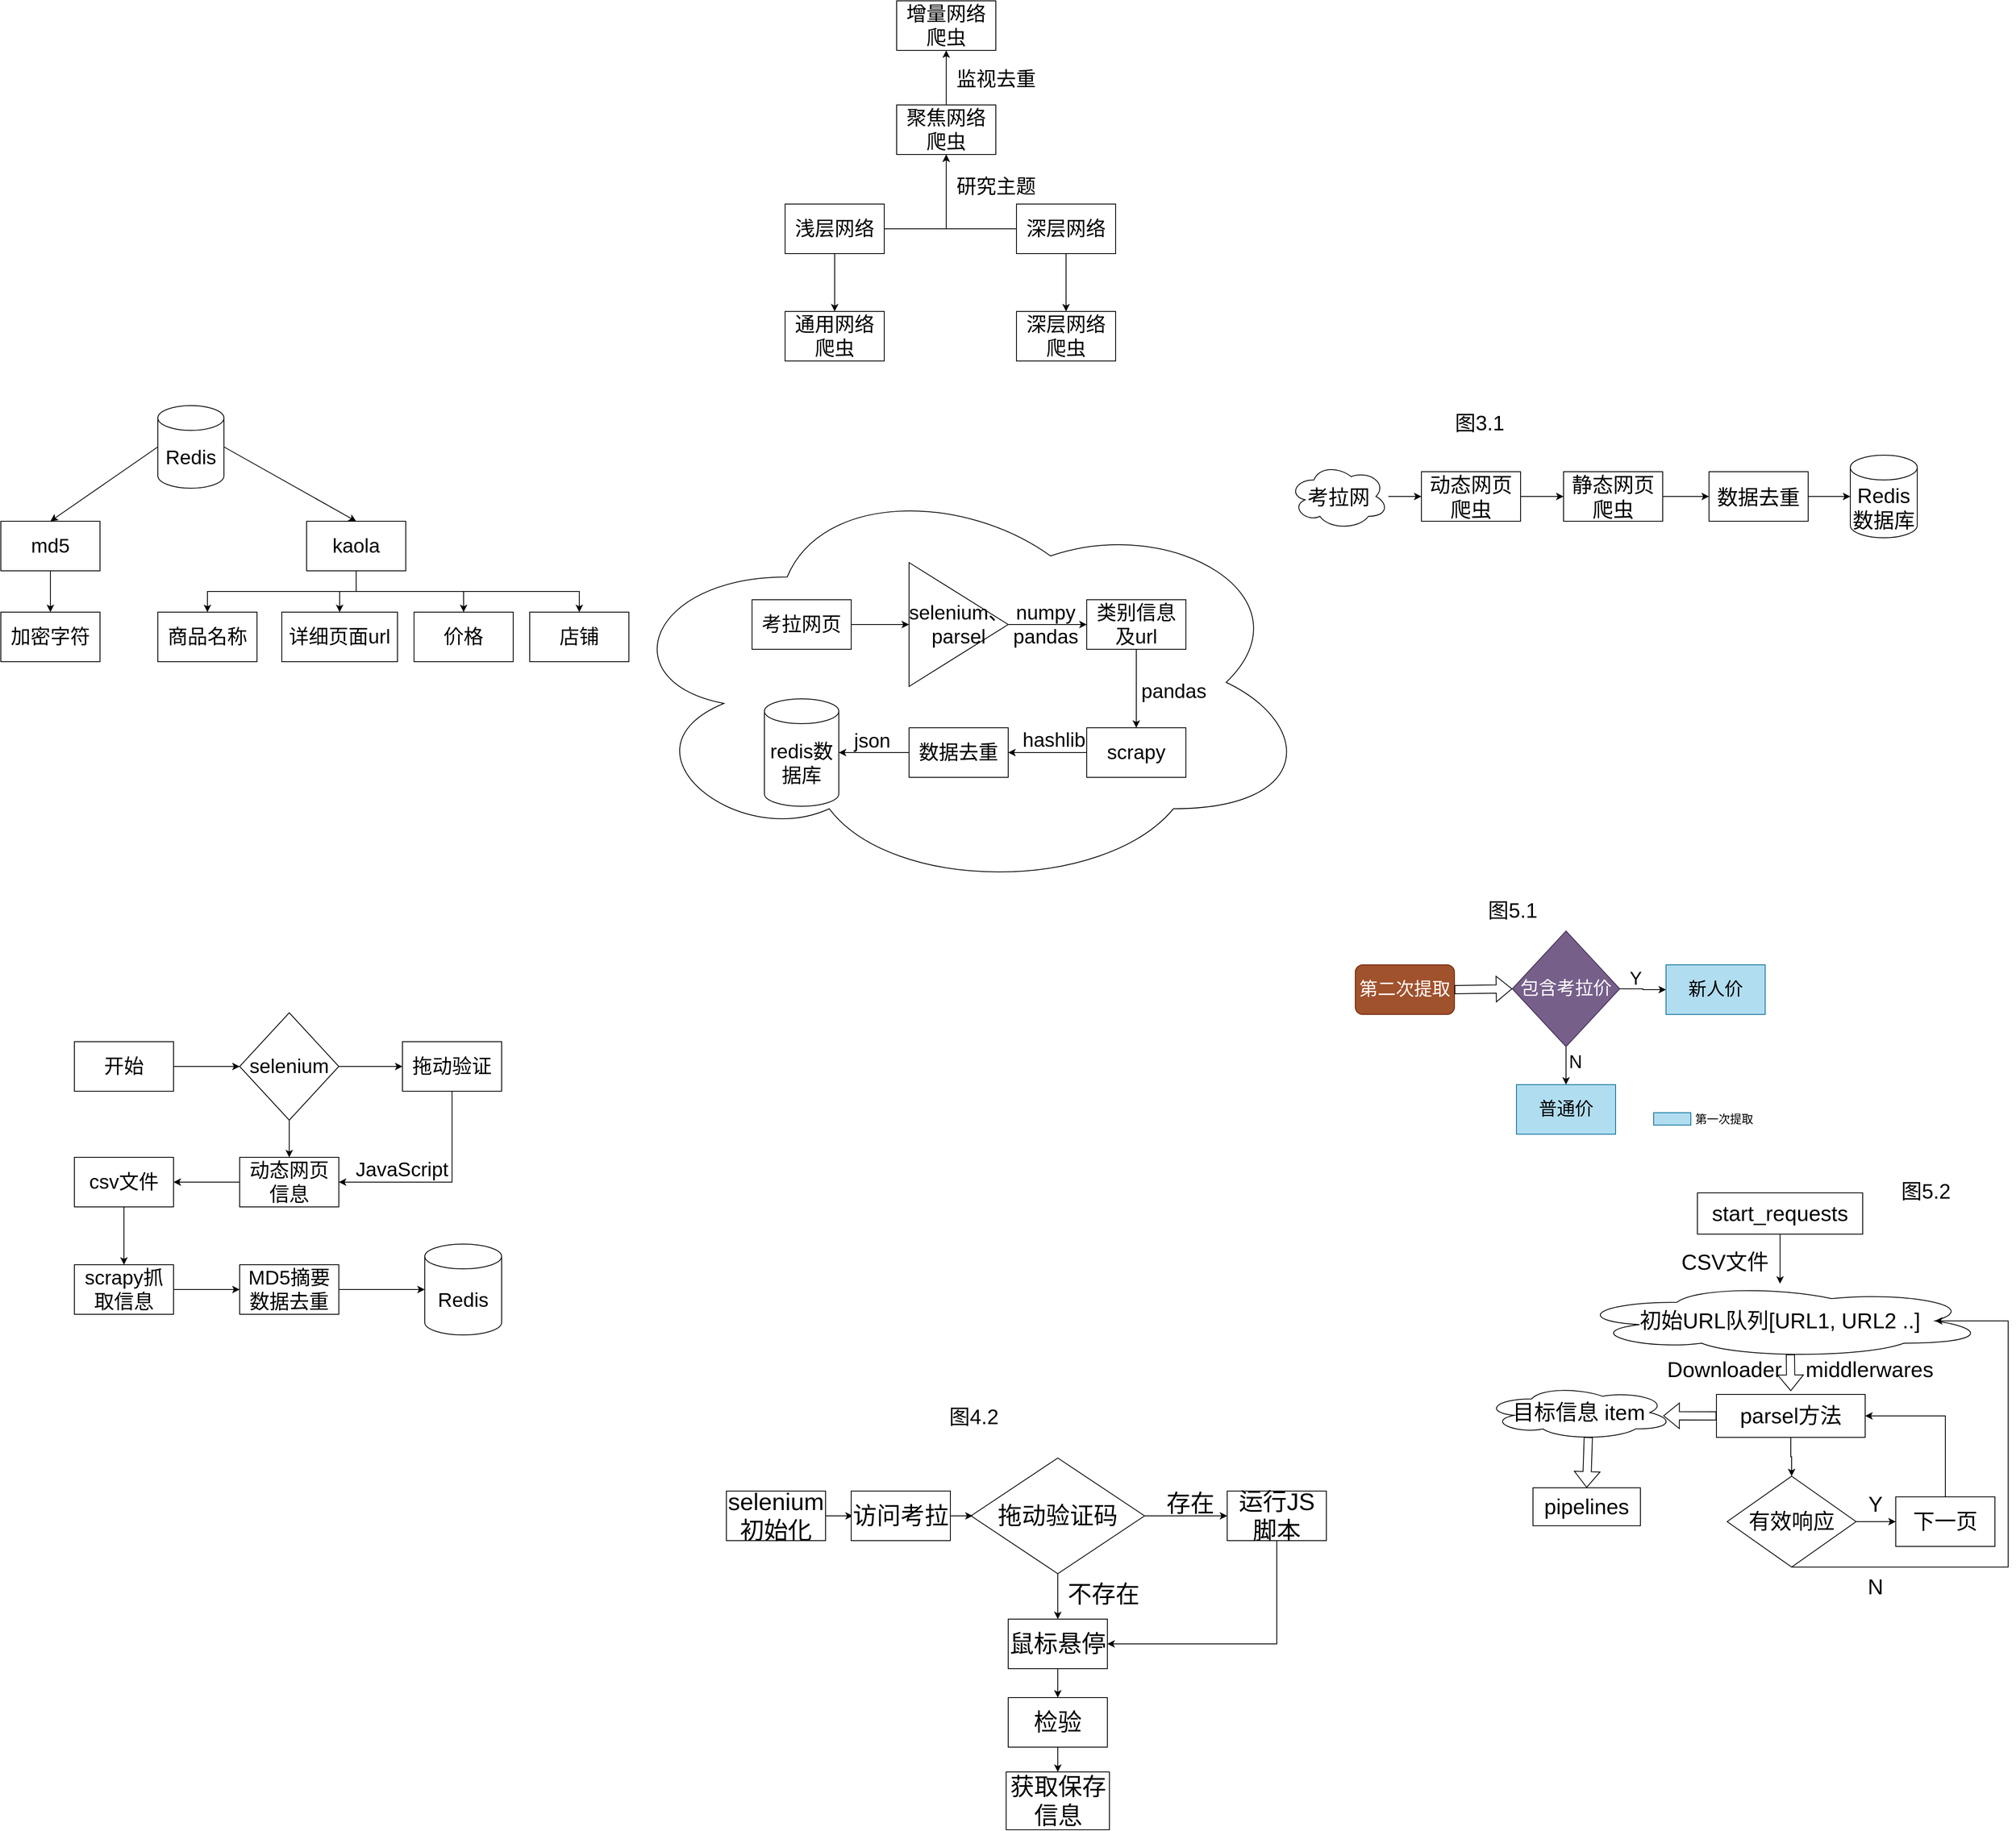 <mxfile version="18.0.6" type="github">
  <diagram id="1w85TkwoUpCY9jOjyx7p" name="Page-1">
    <mxGraphModel dx="2047" dy="680" grid="1" gridSize="10" guides="1" tooltips="1" connect="1" arrows="1" fold="1" page="1" pageScale="1" pageWidth="850" pageHeight="1100" math="0" shadow="0">
      <root>
        <mxCell id="0" />
        <mxCell id="1" parent="0" />
        <mxCell id="1Z1Px9DvIktchuEDFM6v-30" value="" style="ellipse;shape=cloud;whiteSpace=wrap;html=1;fontSize=24;" parent="1" vertex="1">
          <mxGeometry x="-40" y="580" width="850" height="510" as="geometry" />
        </mxCell>
        <mxCell id="1Z1Px9DvIktchuEDFM6v-8" style="edgeStyle=orthogonalEdgeStyle;rounded=0;orthogonalLoop=1;jettySize=auto;html=1;exitX=1;exitY=0.5;exitDx=0;exitDy=0;entryX=0.5;entryY=1;entryDx=0;entryDy=0;fontSize=24;" parent="1" source="1Z1Px9DvIktchuEDFM6v-1" target="1Z1Px9DvIktchuEDFM6v-5" edge="1">
          <mxGeometry relative="1" as="geometry" />
        </mxCell>
        <mxCell id="1Z1Px9DvIktchuEDFM6v-12" style="edgeStyle=orthogonalEdgeStyle;rounded=0;orthogonalLoop=1;jettySize=auto;html=1;exitX=0.5;exitY=1;exitDx=0;exitDy=0;entryX=0.5;entryY=0;entryDx=0;entryDy=0;fontSize=24;" parent="1" source="1Z1Px9DvIktchuEDFM6v-1" target="1Z1Px9DvIktchuEDFM6v-3" edge="1">
          <mxGeometry relative="1" as="geometry" />
        </mxCell>
        <mxCell id="1Z1Px9DvIktchuEDFM6v-1" value="浅层网络" style="rounded=0;whiteSpace=wrap;html=1;fontSize=24;" parent="1" vertex="1">
          <mxGeometry x="170" y="256" width="120" height="60" as="geometry" />
        </mxCell>
        <mxCell id="1Z1Px9DvIktchuEDFM6v-11" style="edgeStyle=orthogonalEdgeStyle;rounded=0;orthogonalLoop=1;jettySize=auto;html=1;exitX=0;exitY=0.5;exitDx=0;exitDy=0;entryX=0.5;entryY=1;entryDx=0;entryDy=0;fontSize=24;" parent="1" source="1Z1Px9DvIktchuEDFM6v-2" target="1Z1Px9DvIktchuEDFM6v-5" edge="1">
          <mxGeometry relative="1" as="geometry" />
        </mxCell>
        <mxCell id="1Z1Px9DvIktchuEDFM6v-13" style="edgeStyle=orthogonalEdgeStyle;rounded=0;orthogonalLoop=1;jettySize=auto;html=1;exitX=0.5;exitY=1;exitDx=0;exitDy=0;entryX=0.5;entryY=0;entryDx=0;entryDy=0;fontSize=24;" parent="1" source="1Z1Px9DvIktchuEDFM6v-2" target="1Z1Px9DvIktchuEDFM6v-4" edge="1">
          <mxGeometry relative="1" as="geometry" />
        </mxCell>
        <mxCell id="1Z1Px9DvIktchuEDFM6v-2" value="深层网络" style="rounded=0;whiteSpace=wrap;html=1;fontSize=24;" parent="1" vertex="1">
          <mxGeometry x="450" y="256" width="120" height="60" as="geometry" />
        </mxCell>
        <mxCell id="1Z1Px9DvIktchuEDFM6v-3" value="通用网络爬虫" style="rounded=0;whiteSpace=wrap;html=1;fontSize=24;" parent="1" vertex="1">
          <mxGeometry x="170" y="386" width="120" height="60" as="geometry" />
        </mxCell>
        <mxCell id="1Z1Px9DvIktchuEDFM6v-4" value="深层网络爬虫" style="rounded=0;whiteSpace=wrap;html=1;fontSize=24;" parent="1" vertex="1">
          <mxGeometry x="450" y="386" width="120" height="60" as="geometry" />
        </mxCell>
        <mxCell id="1Z1Px9DvIktchuEDFM6v-15" style="edgeStyle=orthogonalEdgeStyle;rounded=0;orthogonalLoop=1;jettySize=auto;html=1;exitX=0.5;exitY=0;exitDx=0;exitDy=0;entryX=0.5;entryY=1;entryDx=0;entryDy=0;fontSize=24;" parent="1" source="1Z1Px9DvIktchuEDFM6v-5" target="1Z1Px9DvIktchuEDFM6v-14" edge="1">
          <mxGeometry relative="1" as="geometry" />
        </mxCell>
        <mxCell id="1Z1Px9DvIktchuEDFM6v-5" value="聚焦网络爬虫" style="rounded=0;whiteSpace=wrap;html=1;fontSize=24;" parent="1" vertex="1">
          <mxGeometry x="305" y="136" width="120" height="60" as="geometry" />
        </mxCell>
        <mxCell id="1Z1Px9DvIktchuEDFM6v-10" value="研究主题" style="text;html=1;align=center;verticalAlign=middle;resizable=0;points=[];autosize=1;strokeColor=none;fillColor=none;fontSize=24;" parent="1" vertex="1">
          <mxGeometry x="370" y="220" width="110" height="30" as="geometry" />
        </mxCell>
        <mxCell id="1Z1Px9DvIktchuEDFM6v-14" value="增量网络爬虫" style="rounded=0;whiteSpace=wrap;html=1;fontSize=24;" parent="1" vertex="1">
          <mxGeometry x="305" y="10" width="120" height="60" as="geometry" />
        </mxCell>
        <mxCell id="1Z1Px9DvIktchuEDFM6v-17" value="监视去重" style="text;html=1;align=center;verticalAlign=middle;resizable=0;points=[];autosize=1;strokeColor=none;fillColor=none;fontSize=24;" parent="1" vertex="1">
          <mxGeometry x="370" y="90" width="110" height="30" as="geometry" />
        </mxCell>
        <mxCell id="1Z1Px9DvIktchuEDFM6v-20" style="edgeStyle=orthogonalEdgeStyle;rounded=0;orthogonalLoop=1;jettySize=auto;html=1;exitX=1;exitY=0.5;exitDx=0;exitDy=0;fontSize=24;" parent="1" source="1Z1Px9DvIktchuEDFM6v-18" target="1Z1Px9DvIktchuEDFM6v-19" edge="1">
          <mxGeometry relative="1" as="geometry" />
        </mxCell>
        <mxCell id="1Z1Px9DvIktchuEDFM6v-18" value="考拉网页" style="rounded=0;whiteSpace=wrap;html=1;fontSize=24;" parent="1" vertex="1">
          <mxGeometry x="130" y="735" width="120" height="60" as="geometry" />
        </mxCell>
        <mxCell id="1Z1Px9DvIktchuEDFM6v-22" value="" style="edgeStyle=orthogonalEdgeStyle;rounded=0;orthogonalLoop=1;jettySize=auto;html=1;fontSize=24;" parent="1" source="1Z1Px9DvIktchuEDFM6v-19" target="1Z1Px9DvIktchuEDFM6v-21" edge="1">
          <mxGeometry relative="1" as="geometry" />
        </mxCell>
        <mxCell id="1Z1Px9DvIktchuEDFM6v-19" value="selenium、parsel" style="triangle;whiteSpace=wrap;html=1;fontSize=24;" parent="1" vertex="1">
          <mxGeometry x="320" y="690" width="120" height="150" as="geometry" />
        </mxCell>
        <mxCell id="1Z1Px9DvIktchuEDFM6v-26" style="edgeStyle=orthogonalEdgeStyle;rounded=0;orthogonalLoop=1;jettySize=auto;html=1;exitX=0.5;exitY=1;exitDx=0;exitDy=0;entryX=0.5;entryY=0;entryDx=0;entryDy=0;fontSize=24;" parent="1" source="1Z1Px9DvIktchuEDFM6v-21" target="1Z1Px9DvIktchuEDFM6v-24" edge="1">
          <mxGeometry relative="1" as="geometry" />
        </mxCell>
        <mxCell id="1Z1Px9DvIktchuEDFM6v-21" value="类别信息及url" style="rounded=0;whiteSpace=wrap;html=1;fontSize=24;" parent="1" vertex="1">
          <mxGeometry x="535" y="735" width="120" height="60" as="geometry" />
        </mxCell>
        <mxCell id="1Z1Px9DvIktchuEDFM6v-23" value="redis数据库" style="shape=cylinder3;whiteSpace=wrap;html=1;boundedLbl=1;backgroundOutline=1;size=15;fontSize=24;" parent="1" vertex="1">
          <mxGeometry x="145" y="855" width="90" height="130" as="geometry" />
        </mxCell>
        <mxCell id="1Z1Px9DvIktchuEDFM6v-27" style="edgeStyle=orthogonalEdgeStyle;rounded=0;orthogonalLoop=1;jettySize=auto;html=1;exitX=0;exitY=0.5;exitDx=0;exitDy=0;entryX=1;entryY=0.5;entryDx=0;entryDy=0;fontSize=24;" parent="1" source="1Z1Px9DvIktchuEDFM6v-24" target="1Z1Px9DvIktchuEDFM6v-25" edge="1">
          <mxGeometry relative="1" as="geometry" />
        </mxCell>
        <mxCell id="1Z1Px9DvIktchuEDFM6v-24" value="scrapy" style="rounded=0;whiteSpace=wrap;html=1;fontSize=24;" parent="1" vertex="1">
          <mxGeometry x="535" y="890" width="120" height="60" as="geometry" />
        </mxCell>
        <mxCell id="1Z1Px9DvIktchuEDFM6v-29" value="" style="edgeStyle=orthogonalEdgeStyle;rounded=0;orthogonalLoop=1;jettySize=auto;html=1;fontSize=24;" parent="1" source="1Z1Px9DvIktchuEDFM6v-25" target="1Z1Px9DvIktchuEDFM6v-23" edge="1">
          <mxGeometry relative="1" as="geometry" />
        </mxCell>
        <mxCell id="1Z1Px9DvIktchuEDFM6v-25" value="数据去重" style="rounded=0;whiteSpace=wrap;html=1;fontSize=24;" parent="1" vertex="1">
          <mxGeometry x="320" y="890" width="120" height="60" as="geometry" />
        </mxCell>
        <mxCell id="1Z1Px9DvIktchuEDFM6v-31" value="&lt;div&gt;numpy&lt;/div&gt;&lt;div&gt;pandas&lt;/div&gt;" style="text;html=1;align=center;verticalAlign=middle;resizable=0;points=[];autosize=1;strokeColor=none;fillColor=none;fontSize=24;" parent="1" vertex="1">
          <mxGeometry x="440" y="735" width="90" height="60" as="geometry" />
        </mxCell>
        <mxCell id="1Z1Px9DvIktchuEDFM6v-32" value="&lt;div&gt;pandas&lt;/div&gt;&lt;div&gt;&lt;br&gt;&lt;/div&gt;" style="text;html=1;align=center;verticalAlign=middle;resizable=0;points=[];autosize=1;strokeColor=none;fillColor=none;fontSize=24;" parent="1" vertex="1">
          <mxGeometry x="595" y="830" width="90" height="60" as="geometry" />
        </mxCell>
        <mxCell id="1Z1Px9DvIktchuEDFM6v-33" value="&lt;div&gt;json&lt;/div&gt;&lt;div&gt;&lt;br&gt;&lt;/div&gt;" style="text;html=1;align=center;verticalAlign=middle;resizable=0;points=[];autosize=1;strokeColor=none;fillColor=none;fontSize=24;" parent="1" vertex="1">
          <mxGeometry x="245" y="890" width="60" height="60" as="geometry" />
        </mxCell>
        <mxCell id="1Z1Px9DvIktchuEDFM6v-35" value="&lt;div&gt;hashlib&lt;/div&gt;" style="text;html=1;align=center;verticalAlign=middle;resizable=0;points=[];autosize=1;strokeColor=none;fillColor=none;fontSize=24;" parent="1" vertex="1">
          <mxGeometry x="450" y="890" width="90" height="30" as="geometry" />
        </mxCell>
        <mxCell id="1Z1Px9DvIktchuEDFM6v-47" value="" style="edgeStyle=orthogonalEdgeStyle;rounded=0;orthogonalLoop=1;jettySize=auto;html=1;fontSize=24;" parent="1" source="1Z1Px9DvIktchuEDFM6v-36" target="1Z1Px9DvIktchuEDFM6v-39" edge="1">
          <mxGeometry relative="1" as="geometry" />
        </mxCell>
        <mxCell id="1Z1Px9DvIktchuEDFM6v-36" value="md5" style="whiteSpace=wrap;html=1;fontSize=24;" parent="1" vertex="1">
          <mxGeometry x="-779" y="640" width="120" height="60" as="geometry" />
        </mxCell>
        <mxCell id="1Z1Px9DvIktchuEDFM6v-37" value="Redis" style="shape=cylinder3;whiteSpace=wrap;html=1;boundedLbl=1;backgroundOutline=1;size=15;fontSize=24;" parent="1" vertex="1">
          <mxGeometry x="-589" y="500" width="80" height="100" as="geometry" />
        </mxCell>
        <mxCell id="1Z1Px9DvIktchuEDFM6v-50" style="edgeStyle=orthogonalEdgeStyle;rounded=0;orthogonalLoop=1;jettySize=auto;html=1;exitX=0.5;exitY=1;exitDx=0;exitDy=0;fontSize=24;" parent="1" source="1Z1Px9DvIktchuEDFM6v-38" target="1Z1Px9DvIktchuEDFM6v-40" edge="1">
          <mxGeometry relative="1" as="geometry" />
        </mxCell>
        <mxCell id="1Z1Px9DvIktchuEDFM6v-51" style="edgeStyle=orthogonalEdgeStyle;rounded=0;orthogonalLoop=1;jettySize=auto;html=1;exitX=0.5;exitY=1;exitDx=0;exitDy=0;fontSize=24;" parent="1" source="1Z1Px9DvIktchuEDFM6v-38" target="1Z1Px9DvIktchuEDFM6v-41" edge="1">
          <mxGeometry relative="1" as="geometry" />
        </mxCell>
        <mxCell id="1Z1Px9DvIktchuEDFM6v-52" style="edgeStyle=orthogonalEdgeStyle;rounded=0;orthogonalLoop=1;jettySize=auto;html=1;exitX=0.5;exitY=1;exitDx=0;exitDy=0;fontSize=24;" parent="1" source="1Z1Px9DvIktchuEDFM6v-38" target="1Z1Px9DvIktchuEDFM6v-42" edge="1">
          <mxGeometry relative="1" as="geometry" />
        </mxCell>
        <mxCell id="1Z1Px9DvIktchuEDFM6v-53" style="edgeStyle=orthogonalEdgeStyle;rounded=0;orthogonalLoop=1;jettySize=auto;html=1;exitX=0.5;exitY=1;exitDx=0;exitDy=0;fontSize=24;" parent="1" source="1Z1Px9DvIktchuEDFM6v-38" target="1Z1Px9DvIktchuEDFM6v-43" edge="1">
          <mxGeometry relative="1" as="geometry" />
        </mxCell>
        <mxCell id="1Z1Px9DvIktchuEDFM6v-38" value="kaola" style="rounded=0;whiteSpace=wrap;html=1;fontSize=24;" parent="1" vertex="1">
          <mxGeometry x="-409" y="640" width="120" height="60" as="geometry" />
        </mxCell>
        <mxCell id="1Z1Px9DvIktchuEDFM6v-39" value="加密字符" style="rounded=0;whiteSpace=wrap;html=1;fontSize=24;" parent="1" vertex="1">
          <mxGeometry x="-779" y="750" width="120" height="60" as="geometry" />
        </mxCell>
        <mxCell id="1Z1Px9DvIktchuEDFM6v-40" value="商品名称" style="rounded=0;whiteSpace=wrap;html=1;fontSize=24;" parent="1" vertex="1">
          <mxGeometry x="-589" y="750" width="120" height="60" as="geometry" />
        </mxCell>
        <mxCell id="1Z1Px9DvIktchuEDFM6v-41" value="详细页面url" style="rounded=0;whiteSpace=wrap;html=1;fontSize=24;" parent="1" vertex="1">
          <mxGeometry x="-439" y="750" width="140" height="60" as="geometry" />
        </mxCell>
        <mxCell id="1Z1Px9DvIktchuEDFM6v-42" value="价格" style="rounded=0;whiteSpace=wrap;html=1;fontSize=24;" parent="1" vertex="1">
          <mxGeometry x="-279" y="750" width="120" height="60" as="geometry" />
        </mxCell>
        <mxCell id="1Z1Px9DvIktchuEDFM6v-43" value="店铺" style="rounded=0;whiteSpace=wrap;html=1;fontSize=24;" parent="1" vertex="1">
          <mxGeometry x="-139" y="750" width="120" height="60" as="geometry" />
        </mxCell>
        <mxCell id="1Z1Px9DvIktchuEDFM6v-45" value="" style="endArrow=classic;html=1;rounded=0;fontSize=24;exitX=1;exitY=0.5;exitDx=0;exitDy=0;exitPerimeter=0;entryX=0.5;entryY=0;entryDx=0;entryDy=0;" parent="1" source="1Z1Px9DvIktchuEDFM6v-37" target="1Z1Px9DvIktchuEDFM6v-38" edge="1">
          <mxGeometry width="50" height="50" relative="1" as="geometry">
            <mxPoint x="-470" y="670" as="sourcePoint" />
            <mxPoint x="-420" y="620" as="targetPoint" />
          </mxGeometry>
        </mxCell>
        <mxCell id="1Z1Px9DvIktchuEDFM6v-46" value="" style="endArrow=classic;html=1;rounded=0;fontSize=24;exitX=0;exitY=0.5;exitDx=0;exitDy=0;exitPerimeter=0;entryX=0.5;entryY=0;entryDx=0;entryDy=0;" parent="1" source="1Z1Px9DvIktchuEDFM6v-37" target="1Z1Px9DvIktchuEDFM6v-36" edge="1">
          <mxGeometry width="50" height="50" relative="1" as="geometry">
            <mxPoint x="-470" y="670" as="sourcePoint" />
            <mxPoint x="-420" y="620" as="targetPoint" />
          </mxGeometry>
        </mxCell>
        <mxCell id="1Z1Px9DvIktchuEDFM6v-57" value="" style="edgeStyle=orthogonalEdgeStyle;rounded=0;orthogonalLoop=1;jettySize=auto;html=1;fontSize=24;" parent="1" source="1Z1Px9DvIktchuEDFM6v-54" target="1Z1Px9DvIktchuEDFM6v-56" edge="1">
          <mxGeometry relative="1" as="geometry" />
        </mxCell>
        <mxCell id="1Z1Px9DvIktchuEDFM6v-54" value="开始" style="rounded=0;whiteSpace=wrap;html=1;fontSize=24;" parent="1" vertex="1">
          <mxGeometry x="-690" y="1270" width="120" height="60" as="geometry" />
        </mxCell>
        <mxCell id="1Z1Px9DvIktchuEDFM6v-61" style="edgeStyle=orthogonalEdgeStyle;rounded=0;orthogonalLoop=1;jettySize=auto;html=1;entryX=1;entryY=0.5;entryDx=0;entryDy=0;fontSize=24;exitX=0.5;exitY=1;exitDx=0;exitDy=0;" parent="1" source="1Z1Px9DvIktchuEDFM6v-55" target="1Z1Px9DvIktchuEDFM6v-58" edge="1">
          <mxGeometry relative="1" as="geometry">
            <mxPoint x="-230" y="1370" as="sourcePoint" />
            <Array as="points">
              <mxPoint x="-233" y="1440" />
            </Array>
          </mxGeometry>
        </mxCell>
        <mxCell id="1Z1Px9DvIktchuEDFM6v-55" value="拖动验证" style="rounded=0;whiteSpace=wrap;html=1;fontSize=24;" parent="1" vertex="1">
          <mxGeometry x="-293" y="1270" width="120" height="60" as="geometry" />
        </mxCell>
        <mxCell id="1Z1Px9DvIktchuEDFM6v-59" value="" style="edgeStyle=orthogonalEdgeStyle;rounded=0;orthogonalLoop=1;jettySize=auto;html=1;fontSize=24;" parent="1" source="1Z1Px9DvIktchuEDFM6v-56" target="1Z1Px9DvIktchuEDFM6v-58" edge="1">
          <mxGeometry relative="1" as="geometry" />
        </mxCell>
        <mxCell id="1Z1Px9DvIktchuEDFM6v-60" value="" style="edgeStyle=orthogonalEdgeStyle;rounded=0;orthogonalLoop=1;jettySize=auto;html=1;fontSize=24;" parent="1" source="1Z1Px9DvIktchuEDFM6v-56" target="1Z1Px9DvIktchuEDFM6v-55" edge="1">
          <mxGeometry relative="1" as="geometry" />
        </mxCell>
        <mxCell id="1Z1Px9DvIktchuEDFM6v-56" value="selenium" style="rhombus;whiteSpace=wrap;html=1;fontSize=24;" parent="1" vertex="1">
          <mxGeometry x="-490" y="1235" width="120" height="130" as="geometry" />
        </mxCell>
        <mxCell id="1Z1Px9DvIktchuEDFM6v-64" value="" style="edgeStyle=orthogonalEdgeStyle;rounded=0;orthogonalLoop=1;jettySize=auto;html=1;fontSize=24;" parent="1" source="1Z1Px9DvIktchuEDFM6v-58" target="1Z1Px9DvIktchuEDFM6v-63" edge="1">
          <mxGeometry relative="1" as="geometry" />
        </mxCell>
        <mxCell id="1Z1Px9DvIktchuEDFM6v-58" value="动态网页信息" style="rounded=0;whiteSpace=wrap;html=1;fontSize=24;" parent="1" vertex="1">
          <mxGeometry x="-490" y="1410" width="120" height="60" as="geometry" />
        </mxCell>
        <mxCell id="1Z1Px9DvIktchuEDFM6v-62" value="JavaScript" style="text;html=1;align=center;verticalAlign=middle;resizable=0;points=[];autosize=1;strokeColor=none;fillColor=none;fontSize=24;" parent="1" vertex="1">
          <mxGeometry x="-359" y="1410" width="130" height="30" as="geometry" />
        </mxCell>
        <mxCell id="1Z1Px9DvIktchuEDFM6v-68" value="" style="edgeStyle=orthogonalEdgeStyle;rounded=0;orthogonalLoop=1;jettySize=auto;html=1;fontSize=24;" parent="1" source="1Z1Px9DvIktchuEDFM6v-63" target="1Z1Px9DvIktchuEDFM6v-65" edge="1">
          <mxGeometry relative="1" as="geometry" />
        </mxCell>
        <mxCell id="1Z1Px9DvIktchuEDFM6v-63" value="csv文件" style="rounded=0;whiteSpace=wrap;html=1;fontSize=24;" parent="1" vertex="1">
          <mxGeometry x="-690" y="1410" width="120" height="60" as="geometry" />
        </mxCell>
        <mxCell id="1Z1Px9DvIktchuEDFM6v-69" value="" style="edgeStyle=orthogonalEdgeStyle;rounded=0;orthogonalLoop=1;jettySize=auto;html=1;fontSize=24;" parent="1" source="1Z1Px9DvIktchuEDFM6v-65" target="1Z1Px9DvIktchuEDFM6v-66" edge="1">
          <mxGeometry relative="1" as="geometry" />
        </mxCell>
        <mxCell id="1Z1Px9DvIktchuEDFM6v-65" value="scrapy抓取信息" style="rounded=0;whiteSpace=wrap;html=1;fontSize=24;" parent="1" vertex="1">
          <mxGeometry x="-690" y="1540" width="120" height="60" as="geometry" />
        </mxCell>
        <mxCell id="1Z1Px9DvIktchuEDFM6v-70" value="" style="edgeStyle=orthogonalEdgeStyle;rounded=0;orthogonalLoop=1;jettySize=auto;html=1;fontSize=24;" parent="1" source="1Z1Px9DvIktchuEDFM6v-66" target="1Z1Px9DvIktchuEDFM6v-67" edge="1">
          <mxGeometry relative="1" as="geometry" />
        </mxCell>
        <mxCell id="1Z1Px9DvIktchuEDFM6v-66" value="MD5摘要数据去重" style="rounded=0;whiteSpace=wrap;html=1;fontSize=24;" parent="1" vertex="1">
          <mxGeometry x="-490" y="1540" width="120" height="60" as="geometry" />
        </mxCell>
        <mxCell id="1Z1Px9DvIktchuEDFM6v-67" value="Redis" style="shape=cylinder3;whiteSpace=wrap;html=1;boundedLbl=1;backgroundOutline=1;size=15;fontSize=24;" parent="1" vertex="1">
          <mxGeometry x="-266" y="1515" width="93" height="110" as="geometry" />
        </mxCell>
        <mxCell id="UPpppgBqCLEwO8KouM9r-15" style="edgeStyle=orthogonalEdgeStyle;rounded=0;orthogonalLoop=1;jettySize=auto;html=1;exitX=1;exitY=0.5;exitDx=0;exitDy=0;entryX=0;entryY=0.5;entryDx=0;entryDy=0;fontSize=29;" parent="1" source="UPpppgBqCLEwO8KouM9r-2" target="UPpppgBqCLEwO8KouM9r-6" edge="1">
          <mxGeometry relative="1" as="geometry" />
        </mxCell>
        <mxCell id="UPpppgBqCLEwO8KouM9r-17" style="edgeStyle=orthogonalEdgeStyle;rounded=0;orthogonalLoop=1;jettySize=auto;html=1;exitX=0.5;exitY=1;exitDx=0;exitDy=0;entryX=0.5;entryY=0;entryDx=0;entryDy=0;fontSize=29;" parent="1" source="UPpppgBqCLEwO8KouM9r-2" target="UPpppgBqCLEwO8KouM9r-7" edge="1">
          <mxGeometry relative="1" as="geometry" />
        </mxCell>
        <mxCell id="UPpppgBqCLEwO8KouM9r-2" value="拖动验证码" style="rhombus;whiteSpace=wrap;html=1;fontSize=29;" parent="1" vertex="1">
          <mxGeometry x="395" y="1774" width="210" height="140" as="geometry" />
        </mxCell>
        <mxCell id="gC9EIDNUOSozaCEV3xEk-11" style="edgeStyle=orthogonalEdgeStyle;rounded=0;orthogonalLoop=1;jettySize=auto;html=1;fontSize=25;" edge="1" parent="1" source="UPpppgBqCLEwO8KouM9r-3">
          <mxGeometry relative="1" as="geometry">
            <mxPoint x="252" y="1844" as="targetPoint" />
          </mxGeometry>
        </mxCell>
        <mxCell id="UPpppgBqCLEwO8KouM9r-3" value="selenium初始化" style="rounded=0;whiteSpace=wrap;html=1;fontSize=29;" parent="1" vertex="1">
          <mxGeometry x="99" y="1814" width="120" height="60" as="geometry" />
        </mxCell>
        <mxCell id="gC9EIDNUOSozaCEV3xEk-14" value="" style="edgeStyle=orthogonalEdgeStyle;rounded=0;orthogonalLoop=1;jettySize=auto;html=1;fontSize=25;" edge="1" parent="1" source="UPpppgBqCLEwO8KouM9r-4">
          <mxGeometry relative="1" as="geometry">
            <mxPoint x="397" y="1844" as="targetPoint" />
          </mxGeometry>
        </mxCell>
        <mxCell id="UPpppgBqCLEwO8KouM9r-4" value="访问考拉" style="rounded=0;whiteSpace=wrap;html=1;fontSize=29;" parent="1" vertex="1">
          <mxGeometry x="250" y="1814" width="120" height="60" as="geometry" />
        </mxCell>
        <mxCell id="UPpppgBqCLEwO8KouM9r-16" style="edgeStyle=orthogonalEdgeStyle;rounded=0;orthogonalLoop=1;jettySize=auto;html=1;exitX=0.5;exitY=1;exitDx=0;exitDy=0;entryX=1;entryY=0.5;entryDx=0;entryDy=0;fontSize=29;" parent="1" source="UPpppgBqCLEwO8KouM9r-6" target="UPpppgBqCLEwO8KouM9r-7" edge="1">
          <mxGeometry relative="1" as="geometry" />
        </mxCell>
        <mxCell id="UPpppgBqCLEwO8KouM9r-6" value="运行JS脚本" style="rounded=0;whiteSpace=wrap;html=1;fontSize=29;" parent="1" vertex="1">
          <mxGeometry x="705" y="1814" width="120" height="60" as="geometry" />
        </mxCell>
        <mxCell id="gC9EIDNUOSozaCEV3xEk-15" value="" style="edgeStyle=orthogonalEdgeStyle;rounded=0;orthogonalLoop=1;jettySize=auto;html=1;fontSize=25;" edge="1" parent="1" source="UPpppgBqCLEwO8KouM9r-7" target="UPpppgBqCLEwO8KouM9r-8">
          <mxGeometry relative="1" as="geometry" />
        </mxCell>
        <mxCell id="UPpppgBqCLEwO8KouM9r-7" value="鼠标悬停" style="rounded=0;whiteSpace=wrap;html=1;fontSize=29;" parent="1" vertex="1">
          <mxGeometry x="440" y="1969" width="120" height="60" as="geometry" />
        </mxCell>
        <mxCell id="gC9EIDNUOSozaCEV3xEk-18" value="" style="edgeStyle=orthogonalEdgeStyle;rounded=0;orthogonalLoop=1;jettySize=auto;html=1;fontSize=25;" edge="1" parent="1" source="UPpppgBqCLEwO8KouM9r-8" target="UPpppgBqCLEwO8KouM9r-9">
          <mxGeometry relative="1" as="geometry" />
        </mxCell>
        <mxCell id="UPpppgBqCLEwO8KouM9r-8" value="检验" style="rounded=0;whiteSpace=wrap;html=1;fontSize=29;" parent="1" vertex="1">
          <mxGeometry x="440" y="2064" width="120" height="60" as="geometry" />
        </mxCell>
        <mxCell id="UPpppgBqCLEwO8KouM9r-9" value="获取保存信息" style="rounded=0;whiteSpace=wrap;html=1;fontSize=29;" parent="1" vertex="1">
          <mxGeometry x="437.5" y="2154" width="125" height="70" as="geometry" />
        </mxCell>
        <mxCell id="UPpppgBqCLEwO8KouM9r-18" value="存在" style="text;html=1;align=center;verticalAlign=middle;resizable=0;points=[];autosize=1;strokeColor=none;fillColor=none;fontSize=29;" parent="1" vertex="1">
          <mxGeometry x="625" y="1809" width="70" height="40" as="geometry" />
        </mxCell>
        <mxCell id="UPpppgBqCLEwO8KouM9r-19" value="不存在" style="text;html=1;align=center;verticalAlign=middle;resizable=0;points=[];autosize=1;strokeColor=none;fillColor=none;fontSize=29;" parent="1" vertex="1">
          <mxGeometry x="505" y="1919" width="100" height="40" as="geometry" />
        </mxCell>
        <mxCell id="MWIhgwqnRfGpYeh3yyaw-1" value="&lt;font style=&quot;font-size: 22px&quot;&gt;第二次提取&lt;/font&gt;" style="rounded=1;whiteSpace=wrap;html=1;fillColor=#a0522d;fontColor=#ffffff;strokeColor=#6D1F00;" parent="1" vertex="1">
          <mxGeometry x="860" y="1177" width="120" height="60" as="geometry" />
        </mxCell>
        <mxCell id="MWIhgwqnRfGpYeh3yyaw-6" value="" style="edgeStyle=orthogonalEdgeStyle;rounded=0;orthogonalLoop=1;jettySize=auto;html=1;fontSize=22;" parent="1" source="MWIhgwqnRfGpYeh3yyaw-2" target="MWIhgwqnRfGpYeh3yyaw-4" edge="1">
          <mxGeometry relative="1" as="geometry" />
        </mxCell>
        <mxCell id="MWIhgwqnRfGpYeh3yyaw-8" value="" style="edgeStyle=orthogonalEdgeStyle;rounded=0;orthogonalLoop=1;jettySize=auto;html=1;fontSize=22;" parent="1" source="MWIhgwqnRfGpYeh3yyaw-2" target="MWIhgwqnRfGpYeh3yyaw-5" edge="1">
          <mxGeometry relative="1" as="geometry" />
        </mxCell>
        <mxCell id="MWIhgwqnRfGpYeh3yyaw-2" value="包含考拉价" style="rhombus;whiteSpace=wrap;html=1;fontSize=22;fillColor=#76608a;fontColor=#ffffff;strokeColor=#432D57;" parent="1" vertex="1">
          <mxGeometry x="1050" y="1136" width="130" height="140" as="geometry" />
        </mxCell>
        <mxCell id="MWIhgwqnRfGpYeh3yyaw-3" value="" style="shape=flexArrow;endArrow=classic;html=1;rounded=0;fontSize=22;exitX=1;exitY=0.5;exitDx=0;exitDy=0;entryX=0;entryY=0.5;entryDx=0;entryDy=0;" parent="1" source="MWIhgwqnRfGpYeh3yyaw-1" target="MWIhgwqnRfGpYeh3yyaw-2" edge="1">
          <mxGeometry width="50" height="50" relative="1" as="geometry">
            <mxPoint x="990" y="1232" as="sourcePoint" />
            <mxPoint x="1040" y="1182" as="targetPoint" />
          </mxGeometry>
        </mxCell>
        <mxCell id="MWIhgwqnRfGpYeh3yyaw-4" value="新人价" style="rounded=0;whiteSpace=wrap;html=1;fontSize=22;fillColor=#b1ddf0;strokeColor=#10739e;" parent="1" vertex="1">
          <mxGeometry x="1236" y="1177" width="120" height="60" as="geometry" />
        </mxCell>
        <mxCell id="MWIhgwqnRfGpYeh3yyaw-5" value="普通价" style="rounded=0;whiteSpace=wrap;html=1;fontSize=22;fillColor=#b1ddf0;strokeColor=#10739e;" parent="1" vertex="1">
          <mxGeometry x="1055" y="1322" width="120" height="60" as="geometry" />
        </mxCell>
        <mxCell id="MWIhgwqnRfGpYeh3yyaw-9" value="Y" style="text;html=1;align=center;verticalAlign=middle;resizable=0;points=[];autosize=1;strokeColor=none;fillColor=none;fontSize=22;" parent="1" vertex="1">
          <mxGeometry x="1184" y="1179" width="30" height="30" as="geometry" />
        </mxCell>
        <mxCell id="MWIhgwqnRfGpYeh3yyaw-10" value="N" style="text;html=1;align=center;verticalAlign=middle;resizable=0;points=[];autosize=1;strokeColor=none;fillColor=none;fontSize=22;" parent="1" vertex="1">
          <mxGeometry x="1111" y="1280" width="30" height="30" as="geometry" />
        </mxCell>
        <mxCell id="MWIhgwqnRfGpYeh3yyaw-11" value="" style="rounded=0;whiteSpace=wrap;html=1;fontSize=22;fillColor=#b1ddf0;strokeColor=#10739e;" parent="1" vertex="1">
          <mxGeometry x="1221" y="1356" width="45" height="15" as="geometry" />
        </mxCell>
        <mxCell id="MWIhgwqnRfGpYeh3yyaw-12" value="&lt;font style=&quot;font-size: 14px&quot;&gt;第一次提取&lt;/font&gt;" style="text;html=1;align=center;verticalAlign=middle;resizable=0;points=[];autosize=1;strokeColor=none;fillColor=none;fontSize=22;" parent="1" vertex="1">
          <mxGeometry x="1261" y="1347" width="90" height="30" as="geometry" />
        </mxCell>
        <mxCell id="MWIhgwqnRfGpYeh3yyaw-25" style="edgeStyle=orthogonalEdgeStyle;rounded=0;orthogonalLoop=1;jettySize=auto;html=1;exitX=0.5;exitY=1;exitDx=0;exitDy=0;fontSize=26;" parent="1" source="MWIhgwqnRfGpYeh3yyaw-16" target="MWIhgwqnRfGpYeh3yyaw-24" edge="1">
          <mxGeometry relative="1" as="geometry" />
        </mxCell>
        <mxCell id="MWIhgwqnRfGpYeh3yyaw-16" value="start_requests" style="rounded=0;whiteSpace=wrap;html=1;fontSize=26;" parent="1" vertex="1">
          <mxGeometry x="1274" y="1453" width="200" height="50" as="geometry" />
        </mxCell>
        <mxCell id="MWIhgwqnRfGpYeh3yyaw-35" value="" style="edgeStyle=orthogonalEdgeStyle;rounded=0;orthogonalLoop=1;jettySize=auto;html=1;fontSize=26;" parent="1" source="MWIhgwqnRfGpYeh3yyaw-18" target="MWIhgwqnRfGpYeh3yyaw-34" edge="1">
          <mxGeometry relative="1" as="geometry" />
        </mxCell>
        <mxCell id="MWIhgwqnRfGpYeh3yyaw-18" value="parsel方法" style="rounded=0;whiteSpace=wrap;html=1;fontSize=26;" parent="1" vertex="1">
          <mxGeometry x="1297" y="1697" width="180" height="52" as="geometry" />
        </mxCell>
        <mxCell id="MWIhgwqnRfGpYeh3yyaw-20" value="pipelines" style="rounded=0;whiteSpace=wrap;html=1;fontSize=26;" parent="1" vertex="1">
          <mxGeometry x="1075" y="1810" width="130" height="46" as="geometry" />
        </mxCell>
        <mxCell id="MWIhgwqnRfGpYeh3yyaw-22" value="CSV文件" style="text;html=1;align=center;verticalAlign=middle;resizable=0;points=[];autosize=1;strokeColor=none;fillColor=none;fontSize=26;" parent="1" vertex="1">
          <mxGeometry x="1247" y="1517" width="120" height="40" as="geometry" />
        </mxCell>
        <mxCell id="MWIhgwqnRfGpYeh3yyaw-24" value="初始URL队列[URL1, URL2 ..]" style="ellipse;shape=cloud;whiteSpace=wrap;html=1;fontSize=26;" parent="1" vertex="1">
          <mxGeometry x="1124" y="1563" width="500" height="90" as="geometry" />
        </mxCell>
        <mxCell id="MWIhgwqnRfGpYeh3yyaw-28" value="" style="shape=flexArrow;endArrow=classic;html=1;rounded=0;fontSize=26;exitX=0.525;exitY=0.949;exitDx=0;exitDy=0;exitPerimeter=0;" parent="1" source="MWIhgwqnRfGpYeh3yyaw-24" edge="1">
          <mxGeometry width="50" height="50" relative="1" as="geometry">
            <mxPoint x="1560" y="1733" as="sourcePoint" />
            <mxPoint x="1387" y="1693" as="targetPoint" />
          </mxGeometry>
        </mxCell>
        <mxCell id="MWIhgwqnRfGpYeh3yyaw-29" value="目标信息 item" style="ellipse;shape=cloud;whiteSpace=wrap;html=1;fontSize=26;" parent="1" vertex="1">
          <mxGeometry x="1016" y="1686" width="229" height="66" as="geometry" />
        </mxCell>
        <mxCell id="MWIhgwqnRfGpYeh3yyaw-30" value="" style="shape=flexArrow;endArrow=classic;html=1;rounded=0;fontSize=26;entryX=0.946;entryY=0.558;entryDx=0;entryDy=0;entryPerimeter=0;exitX=0;exitY=0.5;exitDx=0;exitDy=0;" parent="1" source="MWIhgwqnRfGpYeh3yyaw-18" target="MWIhgwqnRfGpYeh3yyaw-29" edge="1">
          <mxGeometry width="50" height="50" relative="1" as="geometry">
            <mxPoint x="1090" y="1863" as="sourcePoint" />
            <mxPoint x="1140" y="1813" as="targetPoint" />
          </mxGeometry>
        </mxCell>
        <mxCell id="MWIhgwqnRfGpYeh3yyaw-31" value="" style="shape=flexArrow;endArrow=classic;html=1;rounded=0;fontSize=26;entryX=0.5;entryY=0;entryDx=0;entryDy=0;exitX=0.55;exitY=0.95;exitDx=0;exitDy=0;exitPerimeter=0;" parent="1" source="MWIhgwqnRfGpYeh3yyaw-29" target="MWIhgwqnRfGpYeh3yyaw-20" edge="1">
          <mxGeometry width="50" height="50" relative="1" as="geometry">
            <mxPoint x="1020" y="1853" as="sourcePoint" />
            <mxPoint x="1070" y="1803" as="targetPoint" />
          </mxGeometry>
        </mxCell>
        <mxCell id="MWIhgwqnRfGpYeh3yyaw-42" value="" style="edgeStyle=orthogonalEdgeStyle;rounded=0;orthogonalLoop=1;jettySize=auto;html=1;fontSize=26;" parent="1" source="MWIhgwqnRfGpYeh3yyaw-34" target="MWIhgwqnRfGpYeh3yyaw-38" edge="1">
          <mxGeometry relative="1" as="geometry" />
        </mxCell>
        <mxCell id="MWIhgwqnRfGpYeh3yyaw-47" style="edgeStyle=elbowEdgeStyle;rounded=0;orthogonalLoop=1;jettySize=auto;html=1;exitX=0.5;exitY=1;exitDx=0;exitDy=0;fontSize=26;entryX=0.875;entryY=0.5;entryDx=0;entryDy=0;entryPerimeter=0;" parent="1" source="MWIhgwqnRfGpYeh3yyaw-34" target="MWIhgwqnRfGpYeh3yyaw-24" edge="1">
          <mxGeometry relative="1" as="geometry">
            <mxPoint x="1490" y="2010" as="targetPoint" />
            <Array as="points">
              <mxPoint x="1650" y="1760" />
              <mxPoint x="1520" y="1810" />
              <mxPoint x="1530" y="1950" />
              <mxPoint x="1670" y="1930" />
              <mxPoint x="1670" y="1800" />
              <mxPoint x="1600" y="1980" />
              <mxPoint x="1670" y="1680" />
            </Array>
          </mxGeometry>
        </mxCell>
        <mxCell id="MWIhgwqnRfGpYeh3yyaw-34" value="有效响应" style="rhombus;whiteSpace=wrap;html=1;fontSize=26;" parent="1" vertex="1">
          <mxGeometry x="1310" y="1796" width="156" height="110" as="geometry" />
        </mxCell>
        <mxCell id="MWIhgwqnRfGpYeh3yyaw-37" value="N" style="text;html=1;align=center;verticalAlign=middle;resizable=0;points=[];autosize=1;strokeColor=none;fillColor=none;fontSize=26;" parent="1" vertex="1">
          <mxGeometry x="1474" y="1910" width="30" height="40" as="geometry" />
        </mxCell>
        <mxCell id="MWIhgwqnRfGpYeh3yyaw-43" style="edgeStyle=orthogonalEdgeStyle;rounded=0;orthogonalLoop=1;jettySize=auto;html=1;exitX=0.5;exitY=0;exitDx=0;exitDy=0;entryX=1;entryY=0.5;entryDx=0;entryDy=0;fontSize=26;" parent="1" source="MWIhgwqnRfGpYeh3yyaw-38" target="MWIhgwqnRfGpYeh3yyaw-18" edge="1">
          <mxGeometry relative="1" as="geometry" />
        </mxCell>
        <mxCell id="MWIhgwqnRfGpYeh3yyaw-38" value="下一页" style="rounded=0;whiteSpace=wrap;html=1;fontSize=26;" parent="1" vertex="1">
          <mxGeometry x="1514" y="1821" width="120" height="60" as="geometry" />
        </mxCell>
        <mxCell id="MWIhgwqnRfGpYeh3yyaw-41" value="Y" style="text;html=1;align=center;verticalAlign=middle;resizable=0;points=[];autosize=1;strokeColor=none;fillColor=none;fontSize=26;" parent="1" vertex="1">
          <mxGeometry x="1474" y="1810" width="30" height="40" as="geometry" />
        </mxCell>
        <mxCell id="MWIhgwqnRfGpYeh3yyaw-48" value="Downloader&amp;nbsp;&amp;nbsp;&amp;nbsp; middlerwares" style="text;html=1;align=center;verticalAlign=middle;resizable=0;points=[];autosize=1;strokeColor=none;fillColor=none;fontSize=26;" parent="1" vertex="1">
          <mxGeometry x="1228" y="1647" width="340" height="40" as="geometry" />
        </mxCell>
        <mxCell id="gC9EIDNUOSozaCEV3xEk-6" value="" style="edgeStyle=orthogonalEdgeStyle;rounded=0;orthogonalLoop=1;jettySize=auto;html=1;fontSize=25;" edge="1" parent="1" source="gC9EIDNUOSozaCEV3xEk-1" target="gC9EIDNUOSozaCEV3xEk-2">
          <mxGeometry relative="1" as="geometry" />
        </mxCell>
        <mxCell id="gC9EIDNUOSozaCEV3xEk-1" value="&lt;font style=&quot;font-size: 25px;&quot;&gt;考拉网&lt;/font&gt;" style="ellipse;shape=cloud;whiteSpace=wrap;html=1;" vertex="1" parent="1">
          <mxGeometry x="780" y="570" width="120" height="80" as="geometry" />
        </mxCell>
        <mxCell id="gC9EIDNUOSozaCEV3xEk-7" value="" style="edgeStyle=orthogonalEdgeStyle;rounded=0;orthogonalLoop=1;jettySize=auto;html=1;fontSize=25;" edge="1" parent="1" source="gC9EIDNUOSozaCEV3xEk-2" target="gC9EIDNUOSozaCEV3xEk-3">
          <mxGeometry relative="1" as="geometry" />
        </mxCell>
        <mxCell id="gC9EIDNUOSozaCEV3xEk-2" value="动态网页爬虫" style="rounded=0;whiteSpace=wrap;html=1;fontSize=25;" vertex="1" parent="1">
          <mxGeometry x="940" y="580" width="120" height="60" as="geometry" />
        </mxCell>
        <mxCell id="gC9EIDNUOSozaCEV3xEk-8" value="" style="edgeStyle=orthogonalEdgeStyle;rounded=0;orthogonalLoop=1;jettySize=auto;html=1;fontSize=25;" edge="1" parent="1" source="gC9EIDNUOSozaCEV3xEk-3" target="gC9EIDNUOSozaCEV3xEk-4">
          <mxGeometry relative="1" as="geometry" />
        </mxCell>
        <mxCell id="gC9EIDNUOSozaCEV3xEk-3" value="静态网页爬虫" style="rounded=0;whiteSpace=wrap;html=1;fontSize=25;" vertex="1" parent="1">
          <mxGeometry x="1112" y="580" width="120" height="60" as="geometry" />
        </mxCell>
        <mxCell id="gC9EIDNUOSozaCEV3xEk-9" value="" style="edgeStyle=orthogonalEdgeStyle;rounded=0;orthogonalLoop=1;jettySize=auto;html=1;fontSize=25;" edge="1" parent="1" source="gC9EIDNUOSozaCEV3xEk-4" target="gC9EIDNUOSozaCEV3xEk-5">
          <mxGeometry relative="1" as="geometry" />
        </mxCell>
        <mxCell id="gC9EIDNUOSozaCEV3xEk-4" value="数据去重" style="rounded=0;whiteSpace=wrap;html=1;fontSize=25;" vertex="1" parent="1">
          <mxGeometry x="1288" y="580" width="120" height="60" as="geometry" />
        </mxCell>
        <mxCell id="gC9EIDNUOSozaCEV3xEk-5" value="Redis数据库" style="shape=cylinder3;whiteSpace=wrap;html=1;boundedLbl=1;backgroundOutline=1;size=15;fontSize=25;" vertex="1" parent="1">
          <mxGeometry x="1459" y="560" width="81" height="100" as="geometry" />
        </mxCell>
        <mxCell id="gC9EIDNUOSozaCEV3xEk-20" value="图5.2" style="text;html=1;align=center;verticalAlign=middle;resizable=0;points=[];autosize=1;strokeColor=none;fillColor=none;fontSize=25;" vertex="1" parent="1">
          <mxGeometry x="1510" y="1430" width="80" height="40" as="geometry" />
        </mxCell>
        <mxCell id="gC9EIDNUOSozaCEV3xEk-21" value="图5.1" style="text;html=1;align=center;verticalAlign=middle;resizable=0;points=[];autosize=1;strokeColor=none;fillColor=none;fontSize=25;" vertex="1" parent="1">
          <mxGeometry x="1010" y="1090" width="80" height="40" as="geometry" />
        </mxCell>
        <mxCell id="gC9EIDNUOSozaCEV3xEk-22" value="图4.2" style="text;html=1;align=center;verticalAlign=middle;resizable=0;points=[];autosize=1;strokeColor=none;fillColor=none;fontSize=25;" vertex="1" parent="1">
          <mxGeometry x="357.5" y="1703" width="80" height="40" as="geometry" />
        </mxCell>
        <mxCell id="gC9EIDNUOSozaCEV3xEk-23" value="图3.1" style="text;html=1;align=center;verticalAlign=middle;resizable=0;points=[];autosize=1;strokeColor=none;fillColor=none;fontSize=25;" vertex="1" parent="1">
          <mxGeometry x="970" y="500" width="80" height="40" as="geometry" />
        </mxCell>
      </root>
    </mxGraphModel>
  </diagram>
</mxfile>
